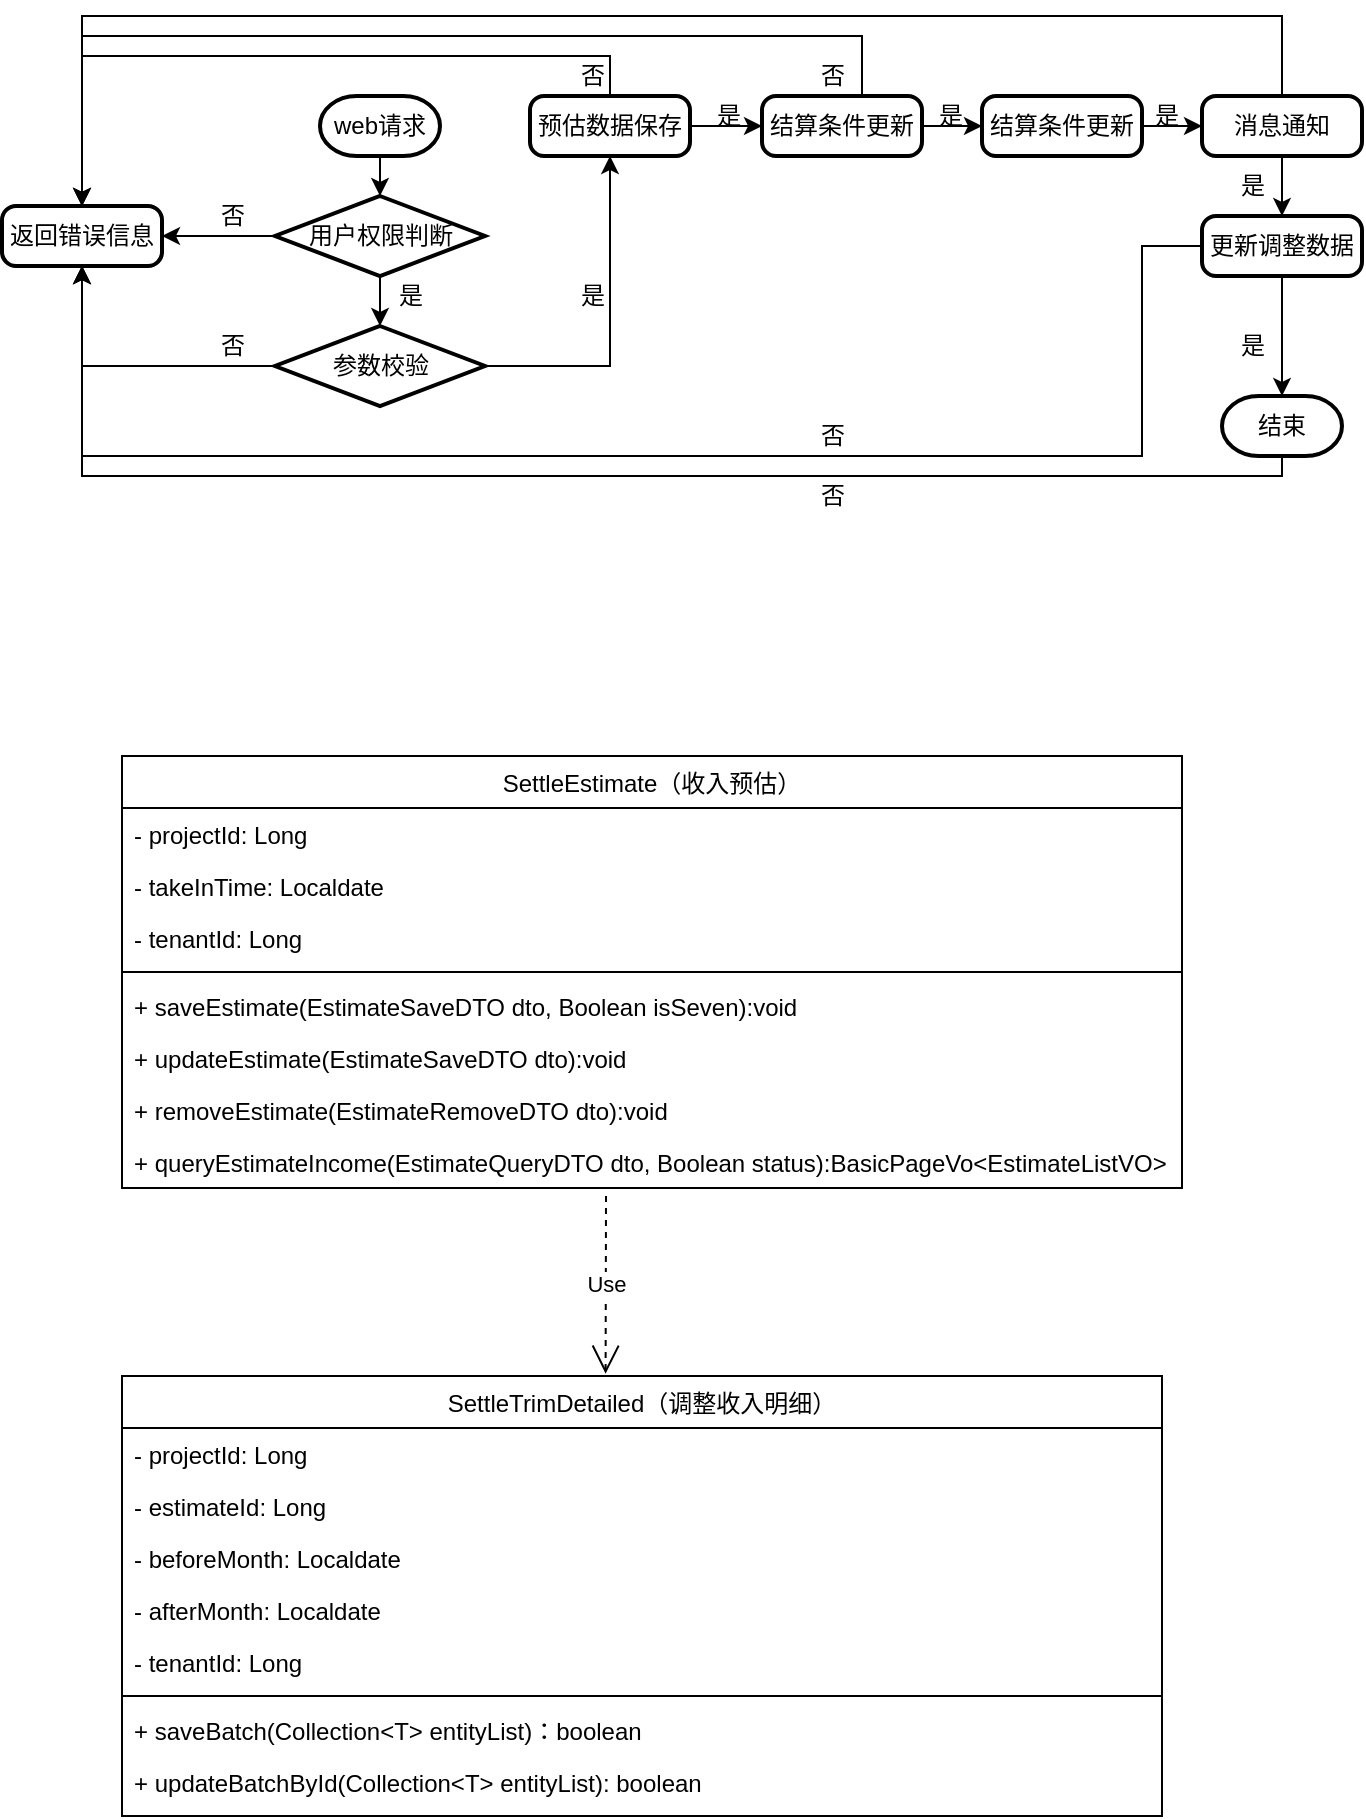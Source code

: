 <mxfile version="18.1.3" type="github">
  <diagram id="C5RBs43oDa-KdzZeNtuy" name="Page-1">
    <mxGraphModel dx="1422" dy="762" grid="1" gridSize="10" guides="1" tooltips="1" connect="1" arrows="1" fold="1" page="1" pageScale="1" pageWidth="827" pageHeight="1169" math="0" shadow="0">
      <root>
        <mxCell id="WIyWlLk6GJQsqaUBKTNV-0" />
        <mxCell id="WIyWlLk6GJQsqaUBKTNV-1" parent="WIyWlLk6GJQsqaUBKTNV-0" />
        <mxCell id="V-Q3YB-rhOmm-GY1pJpc-1" value="SettleEstimate（收入预估）" style="swimlane;fontStyle=0;align=center;verticalAlign=top;childLayout=stackLayout;horizontal=1;startSize=26;horizontalStack=0;resizeParent=1;resizeLast=0;collapsible=1;marginBottom=0;rounded=0;shadow=0;strokeWidth=1;" parent="WIyWlLk6GJQsqaUBKTNV-1" vertex="1">
          <mxGeometry x="80" y="440" width="530" height="216" as="geometry">
            <mxRectangle x="508" y="120" width="160" height="26" as="alternateBounds" />
          </mxGeometry>
        </mxCell>
        <mxCell id="V-Q3YB-rhOmm-GY1pJpc-3" value="- projectId: Long" style="text;align=left;verticalAlign=top;spacingLeft=4;spacingRight=4;overflow=hidden;rotatable=0;points=[[0,0.5],[1,0.5]];portConstraint=eastwest;rounded=0;shadow=0;html=0;" parent="V-Q3YB-rhOmm-GY1pJpc-1" vertex="1">
          <mxGeometry y="26" width="530" height="26" as="geometry" />
        </mxCell>
        <mxCell id="V-Q3YB-rhOmm-GY1pJpc-24" value="- takeInTime: Localdate" style="text;align=left;verticalAlign=top;spacingLeft=4;spacingRight=4;overflow=hidden;rotatable=0;points=[[0,0.5],[1,0.5]];portConstraint=eastwest;rounded=0;shadow=0;html=0;" parent="V-Q3YB-rhOmm-GY1pJpc-1" vertex="1">
          <mxGeometry y="52" width="530" height="26" as="geometry" />
        </mxCell>
        <mxCell id="V-Q3YB-rhOmm-GY1pJpc-6" value="- tenantId: Long" style="text;align=left;verticalAlign=top;spacingLeft=4;spacingRight=4;overflow=hidden;rotatable=0;points=[[0,0.5],[1,0.5]];portConstraint=eastwest;rounded=0;shadow=0;html=0;" parent="V-Q3YB-rhOmm-GY1pJpc-1" vertex="1">
          <mxGeometry y="78" width="530" height="26" as="geometry" />
        </mxCell>
        <mxCell id="V-Q3YB-rhOmm-GY1pJpc-7" value="" style="line;html=1;strokeWidth=1;align=left;verticalAlign=middle;spacingTop=-1;spacingLeft=3;spacingRight=3;rotatable=0;labelPosition=right;points=[];portConstraint=eastwest;" parent="V-Q3YB-rhOmm-GY1pJpc-1" vertex="1">
          <mxGeometry y="104" width="530" height="8" as="geometry" />
        </mxCell>
        <mxCell id="V-Q3YB-rhOmm-GY1pJpc-8" value="+ saveEstimate(EstimateSaveDTO dto, Boolean isSeven):void" style="text;align=left;verticalAlign=top;spacingLeft=4;spacingRight=4;overflow=hidden;rotatable=0;points=[[0,0.5],[1,0.5]];portConstraint=eastwest;" parent="V-Q3YB-rhOmm-GY1pJpc-1" vertex="1">
          <mxGeometry y="112" width="530" height="26" as="geometry" />
        </mxCell>
        <mxCell id="V-Q3YB-rhOmm-GY1pJpc-9" value="+ updateEstimate(EstimateSaveDTO dto):void" style="text;align=left;verticalAlign=top;spacingLeft=4;spacingRight=4;overflow=hidden;rotatable=0;points=[[0,0.5],[1,0.5]];portConstraint=eastwest;" parent="V-Q3YB-rhOmm-GY1pJpc-1" vertex="1">
          <mxGeometry y="138" width="530" height="26" as="geometry" />
        </mxCell>
        <mxCell id="V-Q3YB-rhOmm-GY1pJpc-10" value="+ removeEstimate(EstimateRemoveDTO dto):void" style="text;align=left;verticalAlign=top;spacingLeft=4;spacingRight=4;overflow=hidden;rotatable=0;points=[[0,0.5],[1,0.5]];portConstraint=eastwest;" parent="V-Q3YB-rhOmm-GY1pJpc-1" vertex="1">
          <mxGeometry y="164" width="530" height="26" as="geometry" />
        </mxCell>
        <mxCell id="V-Q3YB-rhOmm-GY1pJpc-11" value="+ queryEstimateIncome(EstimateQueryDTO dto, Boolean status):BasicPageVo&lt;EstimateListVO&gt;" style="text;align=left;verticalAlign=top;spacingLeft=4;spacingRight=4;overflow=hidden;rotatable=0;points=[[0,0.5],[1,0.5]];portConstraint=eastwest;" parent="V-Q3YB-rhOmm-GY1pJpc-1" vertex="1">
          <mxGeometry y="190" width="530" height="26" as="geometry" />
        </mxCell>
        <mxCell id="V-Q3YB-rhOmm-GY1pJpc-14" value="SettleTrimDetailed（调整收入明细）" style="swimlane;fontStyle=0;align=center;verticalAlign=top;childLayout=stackLayout;horizontal=1;startSize=26;horizontalStack=0;resizeParent=1;resizeLast=0;collapsible=1;marginBottom=0;rounded=0;shadow=0;strokeWidth=1;" parent="WIyWlLk6GJQsqaUBKTNV-1" vertex="1">
          <mxGeometry x="80" y="750" width="520" height="220" as="geometry">
            <mxRectangle x="508" y="120" width="160" height="26" as="alternateBounds" />
          </mxGeometry>
        </mxCell>
        <mxCell id="V-Q3YB-rhOmm-GY1pJpc-15" value="- projectId: Long" style="text;align=left;verticalAlign=top;spacingLeft=4;spacingRight=4;overflow=hidden;rotatable=0;points=[[0,0.5],[1,0.5]];portConstraint=eastwest;rounded=0;shadow=0;html=0;" parent="V-Q3YB-rhOmm-GY1pJpc-14" vertex="1">
          <mxGeometry y="26" width="520" height="26" as="geometry" />
        </mxCell>
        <mxCell id="V-Q3YB-rhOmm-GY1pJpc-22" value="- estimateId: Long" style="text;align=left;verticalAlign=top;spacingLeft=4;spacingRight=4;overflow=hidden;rotatable=0;points=[[0,0.5],[1,0.5]];portConstraint=eastwest;rounded=0;shadow=0;html=0;" parent="V-Q3YB-rhOmm-GY1pJpc-14" vertex="1">
          <mxGeometry y="52" width="520" height="26" as="geometry" />
        </mxCell>
        <mxCell id="V-Q3YB-rhOmm-GY1pJpc-23" value="- beforeMonth: Localdate" style="text;align=left;verticalAlign=top;spacingLeft=4;spacingRight=4;overflow=hidden;rotatable=0;points=[[0,0.5],[1,0.5]];portConstraint=eastwest;rounded=0;shadow=0;html=0;" parent="V-Q3YB-rhOmm-GY1pJpc-14" vertex="1">
          <mxGeometry y="78" width="520" height="26" as="geometry" />
        </mxCell>
        <mxCell id="V-Q3YB-rhOmm-GY1pJpc-25" value="- afterMonth: Localdate" style="text;align=left;verticalAlign=top;spacingLeft=4;spacingRight=4;overflow=hidden;rotatable=0;points=[[0,0.5],[1,0.5]];portConstraint=eastwest;rounded=0;shadow=0;html=0;" parent="V-Q3YB-rhOmm-GY1pJpc-14" vertex="1">
          <mxGeometry y="104" width="520" height="26" as="geometry" />
        </mxCell>
        <mxCell id="V-Q3YB-rhOmm-GY1pJpc-16" value="- tenantId: Long" style="text;align=left;verticalAlign=top;spacingLeft=4;spacingRight=4;overflow=hidden;rotatable=0;points=[[0,0.5],[1,0.5]];portConstraint=eastwest;rounded=0;shadow=0;html=0;" parent="V-Q3YB-rhOmm-GY1pJpc-14" vertex="1">
          <mxGeometry y="130" width="520" height="26" as="geometry" />
        </mxCell>
        <mxCell id="V-Q3YB-rhOmm-GY1pJpc-17" value="" style="line;html=1;strokeWidth=1;align=left;verticalAlign=middle;spacingTop=-1;spacingLeft=3;spacingRight=3;rotatable=0;labelPosition=right;points=[];portConstraint=eastwest;" parent="V-Q3YB-rhOmm-GY1pJpc-14" vertex="1">
          <mxGeometry y="156" width="520" height="8" as="geometry" />
        </mxCell>
        <mxCell id="V-Q3YB-rhOmm-GY1pJpc-18" value="+ saveBatch(Collection&lt;T&gt; entityList)：boolean" style="text;align=left;verticalAlign=top;spacingLeft=4;spacingRight=4;overflow=hidden;rotatable=0;points=[[0,0.5],[1,0.5]];portConstraint=eastwest;" parent="V-Q3YB-rhOmm-GY1pJpc-14" vertex="1">
          <mxGeometry y="164" width="520" height="26" as="geometry" />
        </mxCell>
        <mxCell id="V-Q3YB-rhOmm-GY1pJpc-19" value="+ updateBatchById(Collection&lt;T&gt; entityList): boolean " style="text;align=left;verticalAlign=top;spacingLeft=4;spacingRight=4;overflow=hidden;rotatable=0;points=[[0,0.5],[1,0.5]];portConstraint=eastwest;" parent="V-Q3YB-rhOmm-GY1pJpc-14" vertex="1">
          <mxGeometry y="190" width="520" height="26" as="geometry" />
        </mxCell>
        <mxCell id="V-Q3YB-rhOmm-GY1pJpc-27" value="Use" style="endArrow=open;endSize=12;dashed=1;html=1;rounded=0;entryX=0.465;entryY=-0.005;entryDx=0;entryDy=0;entryPerimeter=0;" parent="WIyWlLk6GJQsqaUBKTNV-1" target="V-Q3YB-rhOmm-GY1pJpc-14" edge="1">
          <mxGeometry width="160" relative="1" as="geometry">
            <mxPoint x="322" y="660" as="sourcePoint" />
            <mxPoint x="490" y="800" as="targetPoint" />
          </mxGeometry>
        </mxCell>
        <mxCell id="TPgte94LVAZeyKmqPWvF-0" value="返回错误信息" style="rounded=1;whiteSpace=wrap;html=1;absoluteArcSize=1;arcSize=14;strokeWidth=2;" vertex="1" parent="WIyWlLk6GJQsqaUBKTNV-1">
          <mxGeometry x="20" y="165" width="80" height="30" as="geometry" />
        </mxCell>
        <mxCell id="TPgte94LVAZeyKmqPWvF-3" value="" style="edgeStyle=orthogonalEdgeStyle;rounded=0;orthogonalLoop=1;jettySize=auto;html=1;" edge="1" parent="WIyWlLk6GJQsqaUBKTNV-1" source="TPgte94LVAZeyKmqPWvF-1" target="TPgte94LVAZeyKmqPWvF-2">
          <mxGeometry relative="1" as="geometry" />
        </mxCell>
        <mxCell id="TPgte94LVAZeyKmqPWvF-1" value="web请求" style="strokeWidth=2;html=1;shape=mxgraph.flowchart.terminator;whiteSpace=wrap;" vertex="1" parent="WIyWlLk6GJQsqaUBKTNV-1">
          <mxGeometry x="179" y="110" width="60" height="30" as="geometry" />
        </mxCell>
        <mxCell id="TPgte94LVAZeyKmqPWvF-4" value="" style="edgeStyle=orthogonalEdgeStyle;rounded=0;orthogonalLoop=1;jettySize=auto;html=1;" edge="1" parent="WIyWlLk6GJQsqaUBKTNV-1" source="TPgte94LVAZeyKmqPWvF-2" target="TPgte94LVAZeyKmqPWvF-0">
          <mxGeometry relative="1" as="geometry" />
        </mxCell>
        <mxCell id="TPgte94LVAZeyKmqPWvF-9" value="" style="edgeStyle=orthogonalEdgeStyle;rounded=0;orthogonalLoop=1;jettySize=auto;html=1;" edge="1" parent="WIyWlLk6GJQsqaUBKTNV-1" source="TPgte94LVAZeyKmqPWvF-2" target="TPgte94LVAZeyKmqPWvF-7">
          <mxGeometry relative="1" as="geometry" />
        </mxCell>
        <mxCell id="TPgte94LVAZeyKmqPWvF-2" value="用户权限判断" style="strokeWidth=2;html=1;shape=mxgraph.flowchart.decision;whiteSpace=wrap;" vertex="1" parent="WIyWlLk6GJQsqaUBKTNV-1">
          <mxGeometry x="156.5" y="160" width="105" height="40" as="geometry" />
        </mxCell>
        <mxCell id="TPgte94LVAZeyKmqPWvF-6" value="否" style="text;html=1;align=center;verticalAlign=middle;resizable=0;points=[];autosize=1;strokeColor=none;fillColor=none;" vertex="1" parent="WIyWlLk6GJQsqaUBKTNV-1">
          <mxGeometry x="120" y="160" width="30" height="20" as="geometry" />
        </mxCell>
        <mxCell id="TPgte94LVAZeyKmqPWvF-10" value="" style="edgeStyle=orthogonalEdgeStyle;rounded=0;orthogonalLoop=1;jettySize=auto;html=1;" edge="1" parent="WIyWlLk6GJQsqaUBKTNV-1" source="TPgte94LVAZeyKmqPWvF-7" target="TPgte94LVAZeyKmqPWvF-0">
          <mxGeometry relative="1" as="geometry" />
        </mxCell>
        <mxCell id="TPgte94LVAZeyKmqPWvF-18" style="edgeStyle=orthogonalEdgeStyle;rounded=0;orthogonalLoop=1;jettySize=auto;html=1;exitX=1;exitY=0.5;exitDx=0;exitDy=0;exitPerimeter=0;entryX=0.5;entryY=1;entryDx=0;entryDy=0;" edge="1" parent="WIyWlLk6GJQsqaUBKTNV-1" source="TPgte94LVAZeyKmqPWvF-7" target="TPgte94LVAZeyKmqPWvF-13">
          <mxGeometry relative="1" as="geometry" />
        </mxCell>
        <mxCell id="TPgte94LVAZeyKmqPWvF-7" value="参数校验" style="strokeWidth=2;html=1;shape=mxgraph.flowchart.decision;whiteSpace=wrap;" vertex="1" parent="WIyWlLk6GJQsqaUBKTNV-1">
          <mxGeometry x="156.5" y="225" width="105" height="40" as="geometry" />
        </mxCell>
        <mxCell id="TPgte94LVAZeyKmqPWvF-11" value="否" style="text;html=1;align=center;verticalAlign=middle;resizable=0;points=[];autosize=1;strokeColor=none;fillColor=none;" vertex="1" parent="WIyWlLk6GJQsqaUBKTNV-1">
          <mxGeometry x="120" y="225" width="30" height="20" as="geometry" />
        </mxCell>
        <mxCell id="TPgte94LVAZeyKmqPWvF-12" value="是" style="text;html=1;align=center;verticalAlign=middle;resizable=0;points=[];autosize=1;strokeColor=none;fillColor=none;" vertex="1" parent="WIyWlLk6GJQsqaUBKTNV-1">
          <mxGeometry x="209" y="200" width="30" height="20" as="geometry" />
        </mxCell>
        <mxCell id="TPgte94LVAZeyKmqPWvF-21" style="edgeStyle=orthogonalEdgeStyle;rounded=0;orthogonalLoop=1;jettySize=auto;html=1;exitX=0.5;exitY=0;exitDx=0;exitDy=0;entryX=0.5;entryY=0;entryDx=0;entryDy=0;" edge="1" parent="WIyWlLk6GJQsqaUBKTNV-1" source="TPgte94LVAZeyKmqPWvF-13" target="TPgte94LVAZeyKmqPWvF-0">
          <mxGeometry relative="1" as="geometry">
            <mxPoint x="60" y="160" as="targetPoint" />
            <Array as="points">
              <mxPoint x="324" y="90" />
              <mxPoint x="60" y="90" />
            </Array>
          </mxGeometry>
        </mxCell>
        <mxCell id="TPgte94LVAZeyKmqPWvF-23" value="" style="edgeStyle=orthogonalEdgeStyle;rounded=0;orthogonalLoop=1;jettySize=auto;html=1;" edge="1" parent="WIyWlLk6GJQsqaUBKTNV-1" source="TPgte94LVAZeyKmqPWvF-13" target="TPgte94LVAZeyKmqPWvF-22">
          <mxGeometry relative="1" as="geometry" />
        </mxCell>
        <mxCell id="TPgte94LVAZeyKmqPWvF-13" value="预估数据保存" style="rounded=1;whiteSpace=wrap;html=1;absoluteArcSize=1;arcSize=14;strokeWidth=2;" vertex="1" parent="WIyWlLk6GJQsqaUBKTNV-1">
          <mxGeometry x="284" y="110" width="80" height="30" as="geometry" />
        </mxCell>
        <mxCell id="TPgte94LVAZeyKmqPWvF-17" value="是" style="text;html=1;align=center;verticalAlign=middle;resizable=0;points=[];autosize=1;strokeColor=none;fillColor=none;" vertex="1" parent="WIyWlLk6GJQsqaUBKTNV-1">
          <mxGeometry x="300" y="200" width="30" height="20" as="geometry" />
        </mxCell>
        <mxCell id="TPgte94LVAZeyKmqPWvF-16" value="否" style="text;html=1;align=center;verticalAlign=middle;resizable=0;points=[];autosize=1;strokeColor=none;fillColor=none;" vertex="1" parent="WIyWlLk6GJQsqaUBKTNV-1">
          <mxGeometry x="420" y="90" width="30" height="20" as="geometry" />
        </mxCell>
        <mxCell id="TPgte94LVAZeyKmqPWvF-28" style="edgeStyle=orthogonalEdgeStyle;rounded=0;orthogonalLoop=1;jettySize=auto;html=1;exitX=0.5;exitY=0;exitDx=0;exitDy=0;entryX=0.5;entryY=0;entryDx=0;entryDy=0;" edge="1" parent="WIyWlLk6GJQsqaUBKTNV-1" source="TPgte94LVAZeyKmqPWvF-22" target="TPgte94LVAZeyKmqPWvF-0">
          <mxGeometry relative="1" as="geometry">
            <Array as="points">
              <mxPoint x="450" y="110" />
              <mxPoint x="450" y="80" />
              <mxPoint x="60" y="80" />
            </Array>
          </mxGeometry>
        </mxCell>
        <mxCell id="TPgte94LVAZeyKmqPWvF-31" value="" style="edgeStyle=orthogonalEdgeStyle;rounded=0;orthogonalLoop=1;jettySize=auto;html=1;" edge="1" parent="WIyWlLk6GJQsqaUBKTNV-1" source="TPgte94LVAZeyKmqPWvF-22" target="TPgte94LVAZeyKmqPWvF-30">
          <mxGeometry relative="1" as="geometry" />
        </mxCell>
        <mxCell id="TPgte94LVAZeyKmqPWvF-22" value="结算条件更新" style="rounded=1;whiteSpace=wrap;html=1;absoluteArcSize=1;arcSize=14;strokeWidth=2;" vertex="1" parent="WIyWlLk6GJQsqaUBKTNV-1">
          <mxGeometry x="400" y="110" width="80" height="30" as="geometry" />
        </mxCell>
        <mxCell id="TPgte94LVAZeyKmqPWvF-24" value="是" style="text;html=1;align=center;verticalAlign=middle;resizable=0;points=[];autosize=1;strokeColor=none;fillColor=none;" vertex="1" parent="WIyWlLk6GJQsqaUBKTNV-1">
          <mxGeometry x="368" y="110" width="30" height="20" as="geometry" />
        </mxCell>
        <mxCell id="TPgte94LVAZeyKmqPWvF-29" value="否" style="text;html=1;align=center;verticalAlign=middle;resizable=0;points=[];autosize=1;strokeColor=none;fillColor=none;" vertex="1" parent="WIyWlLk6GJQsqaUBKTNV-1">
          <mxGeometry x="300" y="90" width="30" height="20" as="geometry" />
        </mxCell>
        <mxCell id="TPgte94LVAZeyKmqPWvF-34" value="" style="edgeStyle=orthogonalEdgeStyle;rounded=0;orthogonalLoop=1;jettySize=auto;html=1;" edge="1" parent="WIyWlLk6GJQsqaUBKTNV-1" source="TPgte94LVAZeyKmqPWvF-30" target="TPgte94LVAZeyKmqPWvF-33">
          <mxGeometry relative="1" as="geometry" />
        </mxCell>
        <mxCell id="TPgte94LVAZeyKmqPWvF-30" value="结算条件更新" style="rounded=1;whiteSpace=wrap;html=1;absoluteArcSize=1;arcSize=14;strokeWidth=2;" vertex="1" parent="WIyWlLk6GJQsqaUBKTNV-1">
          <mxGeometry x="510" y="110" width="80" height="30" as="geometry" />
        </mxCell>
        <mxCell id="TPgte94LVAZeyKmqPWvF-32" value="是" style="text;html=1;align=center;verticalAlign=middle;resizable=0;points=[];autosize=1;strokeColor=none;fillColor=none;" vertex="1" parent="WIyWlLk6GJQsqaUBKTNV-1">
          <mxGeometry x="479" y="110" width="30" height="20" as="geometry" />
        </mxCell>
        <mxCell id="TPgte94LVAZeyKmqPWvF-38" style="edgeStyle=orthogonalEdgeStyle;rounded=0;orthogonalLoop=1;jettySize=auto;html=1;exitX=0.5;exitY=0;exitDx=0;exitDy=0;entryX=0.5;entryY=0;entryDx=0;entryDy=0;" edge="1" parent="WIyWlLk6GJQsqaUBKTNV-1" source="TPgte94LVAZeyKmqPWvF-33" target="TPgte94LVAZeyKmqPWvF-0">
          <mxGeometry relative="1" as="geometry">
            <Array as="points">
              <mxPoint x="660" y="70" />
              <mxPoint x="60" y="70" />
            </Array>
          </mxGeometry>
        </mxCell>
        <mxCell id="TPgte94LVAZeyKmqPWvF-41" value="" style="edgeStyle=orthogonalEdgeStyle;rounded=0;orthogonalLoop=1;jettySize=auto;html=1;" edge="1" parent="WIyWlLk6GJQsqaUBKTNV-1" source="TPgte94LVAZeyKmqPWvF-33" target="TPgte94LVAZeyKmqPWvF-40">
          <mxGeometry relative="1" as="geometry" />
        </mxCell>
        <mxCell id="TPgte94LVAZeyKmqPWvF-33" value="消息通知" style="rounded=1;whiteSpace=wrap;html=1;absoluteArcSize=1;arcSize=14;strokeWidth=2;" vertex="1" parent="WIyWlLk6GJQsqaUBKTNV-1">
          <mxGeometry x="620" y="110" width="80" height="30" as="geometry" />
        </mxCell>
        <mxCell id="TPgte94LVAZeyKmqPWvF-35" value="是" style="text;html=1;align=center;verticalAlign=middle;resizable=0;points=[];autosize=1;strokeColor=none;fillColor=none;" vertex="1" parent="WIyWlLk6GJQsqaUBKTNV-1">
          <mxGeometry x="587" y="110" width="30" height="20" as="geometry" />
        </mxCell>
        <mxCell id="TPgte94LVAZeyKmqPWvF-43" style="edgeStyle=orthogonalEdgeStyle;rounded=0;orthogonalLoop=1;jettySize=auto;html=1;exitX=0;exitY=0.5;exitDx=0;exitDy=0;entryX=0.5;entryY=1;entryDx=0;entryDy=0;" edge="1" parent="WIyWlLk6GJQsqaUBKTNV-1" source="TPgte94LVAZeyKmqPWvF-40" target="TPgte94LVAZeyKmqPWvF-0">
          <mxGeometry relative="1" as="geometry">
            <Array as="points">
              <mxPoint x="590" y="185" />
              <mxPoint x="590" y="290" />
              <mxPoint x="60" y="290" />
            </Array>
          </mxGeometry>
        </mxCell>
        <mxCell id="TPgte94LVAZeyKmqPWvF-46" value="" style="edgeStyle=orthogonalEdgeStyle;rounded=0;orthogonalLoop=1;jettySize=auto;html=1;" edge="1" parent="WIyWlLk6GJQsqaUBKTNV-1" source="TPgte94LVAZeyKmqPWvF-40" target="TPgte94LVAZeyKmqPWvF-45">
          <mxGeometry relative="1" as="geometry" />
        </mxCell>
        <mxCell id="TPgte94LVAZeyKmqPWvF-40" value="更新调整数据" style="rounded=1;whiteSpace=wrap;html=1;absoluteArcSize=1;arcSize=14;strokeWidth=2;" vertex="1" parent="WIyWlLk6GJQsqaUBKTNV-1">
          <mxGeometry x="620" y="170" width="80" height="30" as="geometry" />
        </mxCell>
        <mxCell id="TPgte94LVAZeyKmqPWvF-42" value="是" style="text;html=1;align=center;verticalAlign=middle;resizable=0;points=[];autosize=1;strokeColor=none;fillColor=none;" vertex="1" parent="WIyWlLk6GJQsqaUBKTNV-1">
          <mxGeometry x="630" y="145" width="30" height="20" as="geometry" />
        </mxCell>
        <mxCell id="TPgte94LVAZeyKmqPWvF-44" value="否" style="text;html=1;align=center;verticalAlign=middle;resizable=0;points=[];autosize=1;strokeColor=none;fillColor=none;" vertex="1" parent="WIyWlLk6GJQsqaUBKTNV-1">
          <mxGeometry x="420" y="270" width="30" height="20" as="geometry" />
        </mxCell>
        <mxCell id="TPgte94LVAZeyKmqPWvF-50" style="edgeStyle=orthogonalEdgeStyle;rounded=0;orthogonalLoop=1;jettySize=auto;html=1;exitX=0.5;exitY=1;exitDx=0;exitDy=0;exitPerimeter=0;entryX=0.5;entryY=1;entryDx=0;entryDy=0;" edge="1" parent="WIyWlLk6GJQsqaUBKTNV-1" source="TPgte94LVAZeyKmqPWvF-45" target="TPgte94LVAZeyKmqPWvF-0">
          <mxGeometry relative="1" as="geometry">
            <Array as="points">
              <mxPoint x="660" y="300" />
              <mxPoint x="60" y="300" />
            </Array>
          </mxGeometry>
        </mxCell>
        <mxCell id="TPgte94LVAZeyKmqPWvF-45" value="结束" style="strokeWidth=2;html=1;shape=mxgraph.flowchart.terminator;whiteSpace=wrap;" vertex="1" parent="WIyWlLk6GJQsqaUBKTNV-1">
          <mxGeometry x="630" y="260" width="60" height="30" as="geometry" />
        </mxCell>
        <mxCell id="TPgte94LVAZeyKmqPWvF-48" value="是" style="text;html=1;align=center;verticalAlign=middle;resizable=0;points=[];autosize=1;strokeColor=none;fillColor=none;" vertex="1" parent="WIyWlLk6GJQsqaUBKTNV-1">
          <mxGeometry x="630" y="225" width="30" height="20" as="geometry" />
        </mxCell>
        <mxCell id="TPgte94LVAZeyKmqPWvF-39" value="否" style="text;html=1;align=center;verticalAlign=middle;resizable=0;points=[];autosize=1;strokeColor=none;fillColor=none;" vertex="1" parent="WIyWlLk6GJQsqaUBKTNV-1">
          <mxGeometry x="420" y="300" width="30" height="20" as="geometry" />
        </mxCell>
      </root>
    </mxGraphModel>
  </diagram>
</mxfile>
